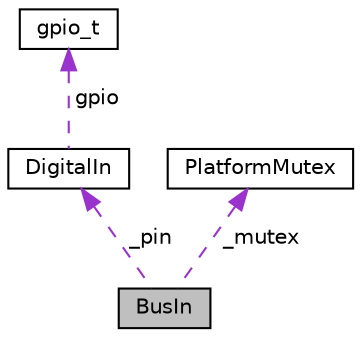 digraph "BusIn"
{
 // LATEX_PDF_SIZE
  edge [fontname="Helvetica",fontsize="10",labelfontname="Helvetica",labelfontsize="10"];
  node [fontname="Helvetica",fontsize="10",shape=record];
  Node1 [label="BusIn",height=0.2,width=0.4,color="black", fillcolor="grey75", style="filled", fontcolor="black",tooltip=" "];
  Node2 -> Node1 [dir="back",color="darkorchid3",fontsize="10",style="dashed",label=" _pin" ,fontname="Helvetica"];
  Node2 [label="DigitalIn",height=0.2,width=0.4,color="black", fillcolor="white", style="filled",URL="$classmbed_1_1_digital_in.html",tooltip=" "];
  Node3 -> Node2 [dir="back",color="darkorchid3",fontsize="10",style="dashed",label=" gpio" ,fontname="Helvetica"];
  Node3 [label="gpio_t",height=0.2,width=0.4,color="black", fillcolor="white", style="filled",URL="$structgpio__t.html",tooltip=" "];
  Node4 -> Node1 [dir="back",color="darkorchid3",fontsize="10",style="dashed",label=" _mutex" ,fontname="Helvetica"];
  Node4 [label="PlatformMutex",height=0.2,width=0.4,color="black", fillcolor="white", style="filled",URL="$class_platform_mutex.html",tooltip=" "];
}
